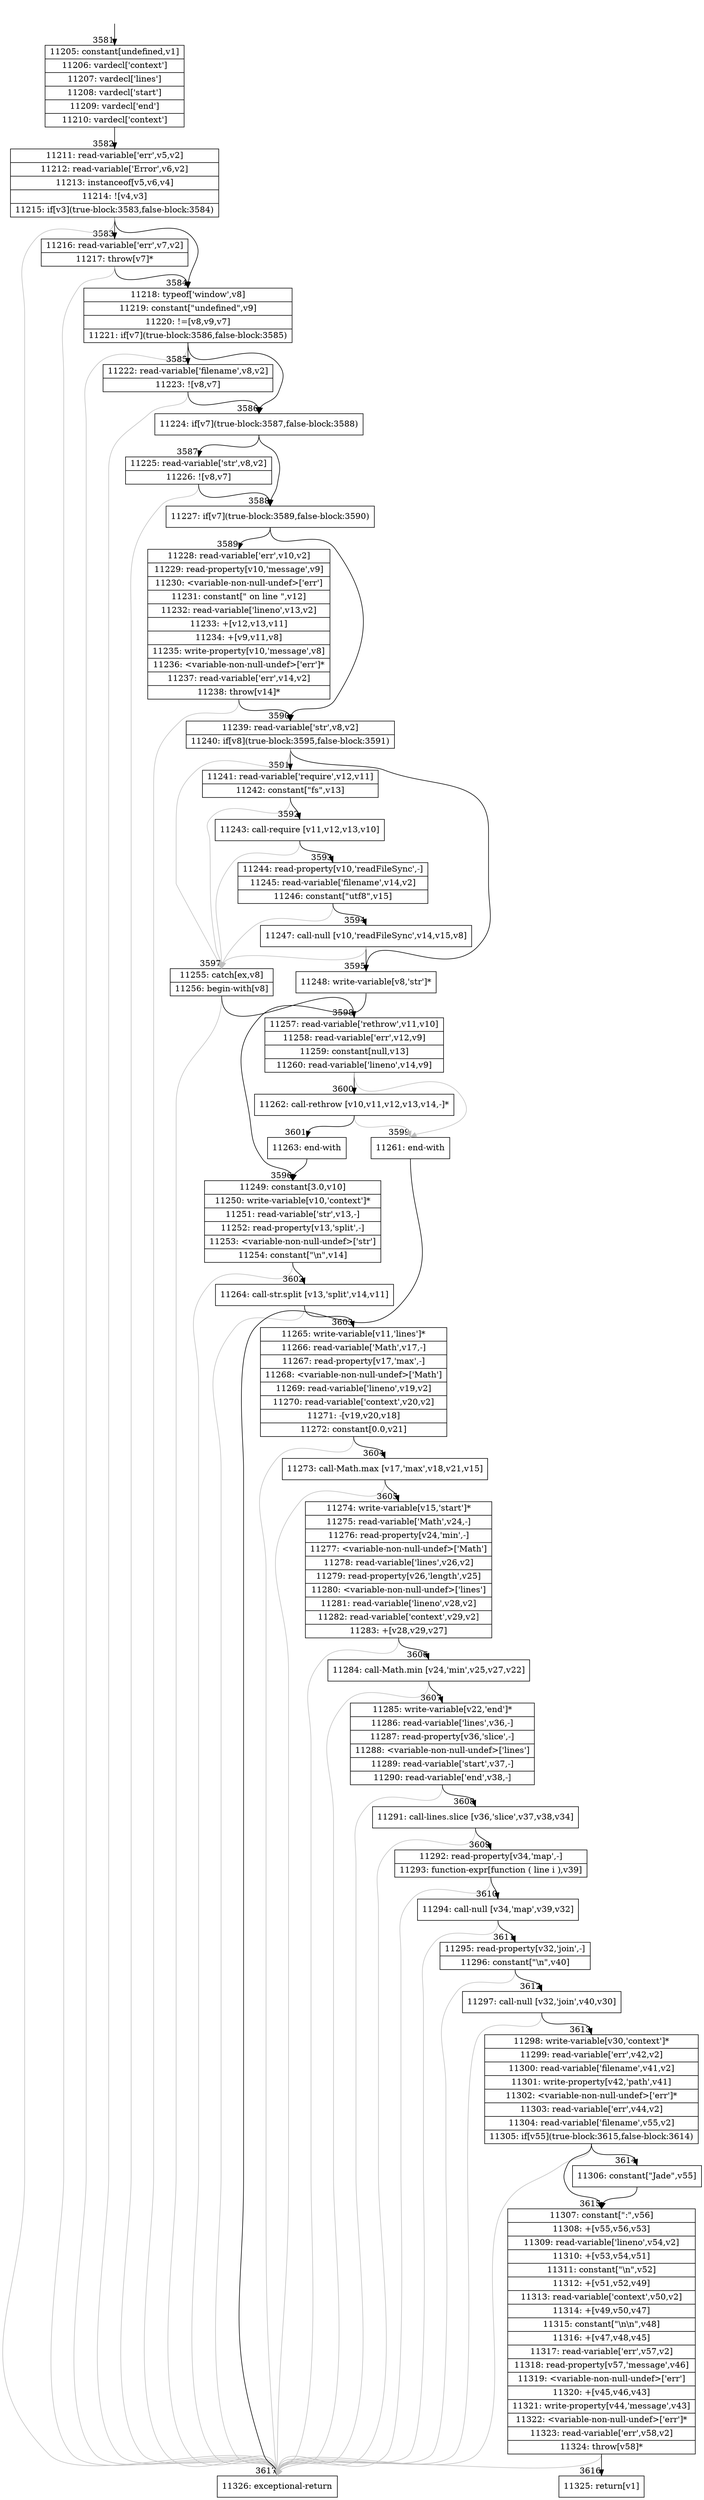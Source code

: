 digraph {
rankdir="TD"
BB_entry204[shape=none,label=""];
BB_entry204 -> BB3581 [tailport=s, headport=n, headlabel="    3581"]
BB3581 [shape=record label="{11205: constant[undefined,v1]|11206: vardecl['context']|11207: vardecl['lines']|11208: vardecl['start']|11209: vardecl['end']|11210: vardecl['context']}" ] 
BB3581 -> BB3582 [tailport=s, headport=n, headlabel="      3582"]
BB3582 [shape=record label="{11211: read-variable['err',v5,v2]|11212: read-variable['Error',v6,v2]|11213: instanceof[v5,v6,v4]|11214: ![v4,v3]|11215: if[v3](true-block:3583,false-block:3584)}" ] 
BB3582 -> BB3583 [tailport=s, headport=n, headlabel="      3583"]
BB3582 -> BB3584 [tailport=s, headport=n, headlabel="      3584"]
BB3582 -> BB3617 [tailport=s, headport=n, color=gray, headlabel="      3617"]
BB3583 [shape=record label="{11216: read-variable['err',v7,v2]|11217: throw[v7]*}" ] 
BB3583 -> BB3584 [tailport=s, headport=n]
BB3583 -> BB3617 [tailport=s, headport=n, color=gray]
BB3584 [shape=record label="{11218: typeof['window',v8]|11219: constant[\"undefined\",v9]|11220: !=[v8,v9,v7]|11221: if[v7](true-block:3586,false-block:3585)}" ] 
BB3584 -> BB3586 [tailport=s, headport=n, headlabel="      3586"]
BB3584 -> BB3585 [tailport=s, headport=n, headlabel="      3585"]
BB3584 -> BB3617 [tailport=s, headport=n, color=gray]
BB3585 [shape=record label="{11222: read-variable['filename',v8,v2]|11223: ![v8,v7]}" ] 
BB3585 -> BB3586 [tailport=s, headport=n]
BB3585 -> BB3617 [tailport=s, headport=n, color=gray]
BB3586 [shape=record label="{11224: if[v7](true-block:3587,false-block:3588)}" ] 
BB3586 -> BB3588 [tailport=s, headport=n, headlabel="      3588"]
BB3586 -> BB3587 [tailport=s, headport=n, headlabel="      3587"]
BB3587 [shape=record label="{11225: read-variable['str',v8,v2]|11226: ![v8,v7]}" ] 
BB3587 -> BB3588 [tailport=s, headport=n]
BB3587 -> BB3617 [tailport=s, headport=n, color=gray]
BB3588 [shape=record label="{11227: if[v7](true-block:3589,false-block:3590)}" ] 
BB3588 -> BB3589 [tailport=s, headport=n, headlabel="      3589"]
BB3588 -> BB3590 [tailport=s, headport=n, headlabel="      3590"]
BB3589 [shape=record label="{11228: read-variable['err',v10,v2]|11229: read-property[v10,'message',v9]|11230: \<variable-non-null-undef\>['err']|11231: constant[\" on line \",v12]|11232: read-variable['lineno',v13,v2]|11233: +[v12,v13,v11]|11234: +[v9,v11,v8]|11235: write-property[v10,'message',v8]|11236: \<variable-non-null-undef\>['err']*|11237: read-variable['err',v14,v2]|11238: throw[v14]*}" ] 
BB3589 -> BB3590 [tailport=s, headport=n]
BB3589 -> BB3617 [tailport=s, headport=n, color=gray]
BB3590 [shape=record label="{11239: read-variable['str',v8,v2]|11240: if[v8](true-block:3595,false-block:3591)}" ] 
BB3590 -> BB3595 [tailport=s, headport=n, headlabel="      3595"]
BB3590 -> BB3591 [tailport=s, headport=n, headlabel="      3591"]
BB3590 -> BB3597 [tailport=s, headport=n, color=gray, headlabel="      3597"]
BB3591 [shape=record label="{11241: read-variable['require',v12,v11]|11242: constant[\"fs\",v13]}" ] 
BB3591 -> BB3592 [tailport=s, headport=n, headlabel="      3592"]
BB3591 -> BB3597 [tailport=s, headport=n, color=gray]
BB3592 [shape=record label="{11243: call-require [v11,v12,v13,v10]}" ] 
BB3592 -> BB3593 [tailport=s, headport=n, headlabel="      3593"]
BB3592 -> BB3597 [tailport=s, headport=n, color=gray]
BB3593 [shape=record label="{11244: read-property[v10,'readFileSync',-]|11245: read-variable['filename',v14,v2]|11246: constant[\"utf8\",v15]}" ] 
BB3593 -> BB3594 [tailport=s, headport=n, headlabel="      3594"]
BB3593 -> BB3597 [tailport=s, headport=n, color=gray]
BB3594 [shape=record label="{11247: call-null [v10,'readFileSync',v14,v15,v8]}" ] 
BB3594 -> BB3595 [tailport=s, headport=n]
BB3594 -> BB3597 [tailport=s, headport=n, color=gray]
BB3595 [shape=record label="{11248: write-variable[v8,'str']*}" ] 
BB3595 -> BB3596 [tailport=s, headport=n, headlabel="      3596"]
BB3596 [shape=record label="{11249: constant[3.0,v10]|11250: write-variable[v10,'context']*|11251: read-variable['str',v13,-]|11252: read-property[v13,'split',-]|11253: \<variable-non-null-undef\>['str']|11254: constant[\"\\n\",v14]}" ] 
BB3596 -> BB3602 [tailport=s, headport=n, headlabel="      3602"]
BB3596 -> BB3617 [tailport=s, headport=n, color=gray]
BB3597 [shape=record label="{11255: catch[ex,v8]|11256: begin-with[v8]}" ] 
BB3597 -> BB3598 [tailport=s, headport=n, headlabel="      3598"]
BB3597 -> BB3617 [tailport=s, headport=n, color=gray]
BB3598 [shape=record label="{11257: read-variable['rethrow',v11,v10]|11258: read-variable['err',v12,v9]|11259: constant[null,v13]|11260: read-variable['lineno',v14,v9]}" ] 
BB3598 -> BB3600 [tailport=s, headport=n, headlabel="      3600"]
BB3598 -> BB3599 [tailport=s, headport=n, color=gray, headlabel="      3599"]
BB3599 [shape=record label="{11261: end-with}" ] 
BB3599 -> BB3617 [tailport=s, headport=n]
BB3600 [shape=record label="{11262: call-rethrow [v10,v11,v12,v13,v14,-]*}" ] 
BB3600 -> BB3601 [tailport=s, headport=n, headlabel="      3601"]
BB3600 -> BB3599 [tailport=s, headport=n, color=gray]
BB3601 [shape=record label="{11263: end-with}" ] 
BB3601 -> BB3596 [tailport=s, headport=n]
BB3602 [shape=record label="{11264: call-str.split [v13,'split',v14,v11]}" ] 
BB3602 -> BB3603 [tailport=s, headport=n, headlabel="      3603"]
BB3602 -> BB3617 [tailport=s, headport=n, color=gray]
BB3603 [shape=record label="{11265: write-variable[v11,'lines']*|11266: read-variable['Math',v17,-]|11267: read-property[v17,'max',-]|11268: \<variable-non-null-undef\>['Math']|11269: read-variable['lineno',v19,v2]|11270: read-variable['context',v20,v2]|11271: -[v19,v20,v18]|11272: constant[0.0,v21]}" ] 
BB3603 -> BB3604 [tailport=s, headport=n, headlabel="      3604"]
BB3603 -> BB3617 [tailport=s, headport=n, color=gray]
BB3604 [shape=record label="{11273: call-Math.max [v17,'max',v18,v21,v15]}" ] 
BB3604 -> BB3605 [tailport=s, headport=n, headlabel="      3605"]
BB3604 -> BB3617 [tailport=s, headport=n, color=gray]
BB3605 [shape=record label="{11274: write-variable[v15,'start']*|11275: read-variable['Math',v24,-]|11276: read-property[v24,'min',-]|11277: \<variable-non-null-undef\>['Math']|11278: read-variable['lines',v26,v2]|11279: read-property[v26,'length',v25]|11280: \<variable-non-null-undef\>['lines']|11281: read-variable['lineno',v28,v2]|11282: read-variable['context',v29,v2]|11283: +[v28,v29,v27]}" ] 
BB3605 -> BB3606 [tailport=s, headport=n, headlabel="      3606"]
BB3605 -> BB3617 [tailport=s, headport=n, color=gray]
BB3606 [shape=record label="{11284: call-Math.min [v24,'min',v25,v27,v22]}" ] 
BB3606 -> BB3607 [tailport=s, headport=n, headlabel="      3607"]
BB3606 -> BB3617 [tailport=s, headport=n, color=gray]
BB3607 [shape=record label="{11285: write-variable[v22,'end']*|11286: read-variable['lines',v36,-]|11287: read-property[v36,'slice',-]|11288: \<variable-non-null-undef\>['lines']|11289: read-variable['start',v37,-]|11290: read-variable['end',v38,-]}" ] 
BB3607 -> BB3608 [tailport=s, headport=n, headlabel="      3608"]
BB3607 -> BB3617 [tailport=s, headport=n, color=gray]
BB3608 [shape=record label="{11291: call-lines.slice [v36,'slice',v37,v38,v34]}" ] 
BB3608 -> BB3609 [tailport=s, headport=n, headlabel="      3609"]
BB3608 -> BB3617 [tailport=s, headport=n, color=gray]
BB3609 [shape=record label="{11292: read-property[v34,'map',-]|11293: function-expr[function ( line i ),v39]}" ] 
BB3609 -> BB3610 [tailport=s, headport=n, headlabel="      3610"]
BB3609 -> BB3617 [tailport=s, headport=n, color=gray]
BB3610 [shape=record label="{11294: call-null [v34,'map',v39,v32]}" ] 
BB3610 -> BB3611 [tailport=s, headport=n, headlabel="      3611"]
BB3610 -> BB3617 [tailport=s, headport=n, color=gray]
BB3611 [shape=record label="{11295: read-property[v32,'join',-]|11296: constant[\"\\n\",v40]}" ] 
BB3611 -> BB3612 [tailport=s, headport=n, headlabel="      3612"]
BB3611 -> BB3617 [tailport=s, headport=n, color=gray]
BB3612 [shape=record label="{11297: call-null [v32,'join',v40,v30]}" ] 
BB3612 -> BB3613 [tailport=s, headport=n, headlabel="      3613"]
BB3612 -> BB3617 [tailport=s, headport=n, color=gray]
BB3613 [shape=record label="{11298: write-variable[v30,'context']*|11299: read-variable['err',v42,v2]|11300: read-variable['filename',v41,v2]|11301: write-property[v42,'path',v41]|11302: \<variable-non-null-undef\>['err']*|11303: read-variable['err',v44,v2]|11304: read-variable['filename',v55,v2]|11305: if[v55](true-block:3615,false-block:3614)}" ] 
BB3613 -> BB3615 [tailport=s, headport=n, headlabel="      3615"]
BB3613 -> BB3614 [tailport=s, headport=n, headlabel="      3614"]
BB3613 -> BB3617 [tailport=s, headport=n, color=gray]
BB3614 [shape=record label="{11306: constant[\"Jade\",v55]}" ] 
BB3614 -> BB3615 [tailport=s, headport=n]
BB3615 [shape=record label="{11307: constant[\":\",v56]|11308: +[v55,v56,v53]|11309: read-variable['lineno',v54,v2]|11310: +[v53,v54,v51]|11311: constant[\"\\n\",v52]|11312: +[v51,v52,v49]|11313: read-variable['context',v50,v2]|11314: +[v49,v50,v47]|11315: constant[\"\\n\\n\",v48]|11316: +[v47,v48,v45]|11317: read-variable['err',v57,v2]|11318: read-property[v57,'message',v46]|11319: \<variable-non-null-undef\>['err']|11320: +[v45,v46,v43]|11321: write-property[v44,'message',v43]|11322: \<variable-non-null-undef\>['err']*|11323: read-variable['err',v58,v2]|11324: throw[v58]*}" ] 
BB3615 -> BB3616 [tailport=s, headport=n, headlabel="      3616"]
BB3615 -> BB3617 [tailport=s, headport=n, color=gray]
BB3616 [shape=record label="{11325: return[v1]}" ] 
BB3617 [shape=record label="{11326: exceptional-return}" ] 
//#$~ 3800
}
